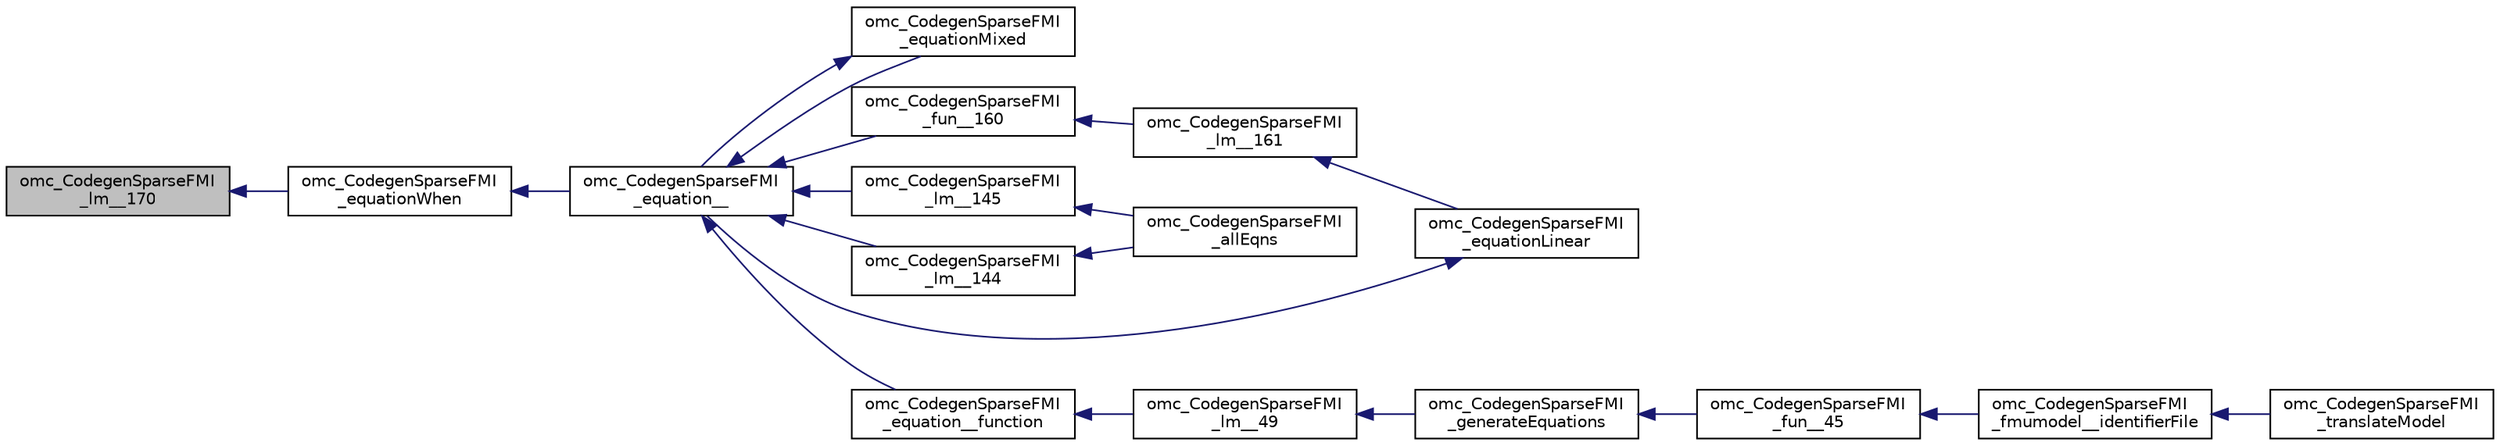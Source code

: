 digraph "omc_CodegenSparseFMI_lm__170"
{
  edge [fontname="Helvetica",fontsize="10",labelfontname="Helvetica",labelfontsize="10"];
  node [fontname="Helvetica",fontsize="10",shape=record];
  rankdir="LR";
  Node180669 [label="omc_CodegenSparseFMI\l_lm__170",height=0.2,width=0.4,color="black", fillcolor="grey75", style="filled", fontcolor="black"];
  Node180669 -> Node180670 [dir="back",color="midnightblue",fontsize="10",style="solid",fontname="Helvetica"];
  Node180670 [label="omc_CodegenSparseFMI\l_equationWhen",height=0.2,width=0.4,color="black", fillcolor="white", style="filled",URL="$da/d88/_codegen_sparse_f_m_i_8h.html#a182b50d619540de019adbeb9053f85d2"];
  Node180670 -> Node180671 [dir="back",color="midnightblue",fontsize="10",style="solid",fontname="Helvetica"];
  Node180671 [label="omc_CodegenSparseFMI\l_equation__",height=0.2,width=0.4,color="black", fillcolor="white", style="filled",URL="$da/d88/_codegen_sparse_f_m_i_8h.html#a99f4c0cb745d02faf3615bcda104a18a"];
  Node180671 -> Node180672 [dir="back",color="midnightblue",fontsize="10",style="solid",fontname="Helvetica"];
  Node180672 [label="omc_CodegenSparseFMI\l_equationMixed",height=0.2,width=0.4,color="black", fillcolor="white", style="filled",URL="$da/d88/_codegen_sparse_f_m_i_8h.html#ac29f9768bd0d77a3e1e85ee8d33113f2"];
  Node180672 -> Node180671 [dir="back",color="midnightblue",fontsize="10",style="solid",fontname="Helvetica"];
  Node180671 -> Node180673 [dir="back",color="midnightblue",fontsize="10",style="solid",fontname="Helvetica"];
  Node180673 [label="omc_CodegenSparseFMI\l_fun__160",height=0.2,width=0.4,color="black", fillcolor="white", style="filled",URL="$d1/d2e/_codegen_sparse_f_m_i_8c.html#ae706b7e1daac9ecce083bb0f153c4537"];
  Node180673 -> Node180674 [dir="back",color="midnightblue",fontsize="10",style="solid",fontname="Helvetica"];
  Node180674 [label="omc_CodegenSparseFMI\l_lm__161",height=0.2,width=0.4,color="black", fillcolor="white", style="filled",URL="$d1/d2e/_codegen_sparse_f_m_i_8c.html#afef10b15667b5fa348e2e5474100a059"];
  Node180674 -> Node180675 [dir="back",color="midnightblue",fontsize="10",style="solid",fontname="Helvetica"];
  Node180675 [label="omc_CodegenSparseFMI\l_equationLinear",height=0.2,width=0.4,color="black", fillcolor="white", style="filled",URL="$da/d88/_codegen_sparse_f_m_i_8h.html#ae8ae758cee8e51f80c69f273ea2dead4"];
  Node180675 -> Node180671 [dir="back",color="midnightblue",fontsize="10",style="solid",fontname="Helvetica"];
  Node180671 -> Node180676 [dir="back",color="midnightblue",fontsize="10",style="solid",fontname="Helvetica"];
  Node180676 [label="omc_CodegenSparseFMI\l_lm__145",height=0.2,width=0.4,color="black", fillcolor="white", style="filled",URL="$d1/d2e/_codegen_sparse_f_m_i_8c.html#a482b9fe4a2cf1170ba37c04cbeeba56b"];
  Node180676 -> Node180677 [dir="back",color="midnightblue",fontsize="10",style="solid",fontname="Helvetica"];
  Node180677 [label="omc_CodegenSparseFMI\l_allEqns",height=0.2,width=0.4,color="black", fillcolor="white", style="filled",URL="$da/d88/_codegen_sparse_f_m_i_8h.html#a94fa0652e8d98e8869394cc988af391b"];
  Node180671 -> Node180678 [dir="back",color="midnightblue",fontsize="10",style="solid",fontname="Helvetica"];
  Node180678 [label="omc_CodegenSparseFMI\l_lm__144",height=0.2,width=0.4,color="black", fillcolor="white", style="filled",URL="$d1/d2e/_codegen_sparse_f_m_i_8c.html#a53bc84287c3730b73c523380ca378dcf"];
  Node180678 -> Node180677 [dir="back",color="midnightblue",fontsize="10",style="solid",fontname="Helvetica"];
  Node180671 -> Node180679 [dir="back",color="midnightblue",fontsize="10",style="solid",fontname="Helvetica"];
  Node180679 [label="omc_CodegenSparseFMI\l_equation__function",height=0.2,width=0.4,color="black", fillcolor="white", style="filled",URL="$da/d88/_codegen_sparse_f_m_i_8h.html#a3b6d78478d2920ade27380933feef664"];
  Node180679 -> Node180680 [dir="back",color="midnightblue",fontsize="10",style="solid",fontname="Helvetica"];
  Node180680 [label="omc_CodegenSparseFMI\l_lm__49",height=0.2,width=0.4,color="black", fillcolor="white", style="filled",URL="$d1/d2e/_codegen_sparse_f_m_i_8c.html#afd950130e5951ce5d9b078504b8e5445"];
  Node180680 -> Node180681 [dir="back",color="midnightblue",fontsize="10",style="solid",fontname="Helvetica"];
  Node180681 [label="omc_CodegenSparseFMI\l_generateEquations",height=0.2,width=0.4,color="black", fillcolor="white", style="filled",URL="$da/d88/_codegen_sparse_f_m_i_8h.html#a944e50c37aa93fa6e9c540a7d9a7f671"];
  Node180681 -> Node180682 [dir="back",color="midnightblue",fontsize="10",style="solid",fontname="Helvetica"];
  Node180682 [label="omc_CodegenSparseFMI\l_fun__45",height=0.2,width=0.4,color="black", fillcolor="white", style="filled",URL="$d1/d2e/_codegen_sparse_f_m_i_8c.html#a33c397eee4567dbaf5269d88f9ea50f2"];
  Node180682 -> Node180683 [dir="back",color="midnightblue",fontsize="10",style="solid",fontname="Helvetica"];
  Node180683 [label="omc_CodegenSparseFMI\l_fmumodel__identifierFile",height=0.2,width=0.4,color="black", fillcolor="white", style="filled",URL="$da/d88/_codegen_sparse_f_m_i_8h.html#a0d704247081fbb1f268bdd5ae5d7f3f3"];
  Node180683 -> Node180684 [dir="back",color="midnightblue",fontsize="10",style="solid",fontname="Helvetica"];
  Node180684 [label="omc_CodegenSparseFMI\l_translateModel",height=0.2,width=0.4,color="black", fillcolor="white", style="filled",URL="$da/d88/_codegen_sparse_f_m_i_8h.html#a6e115544fcae7968ab9fa00a0ea17b1d"];
}

